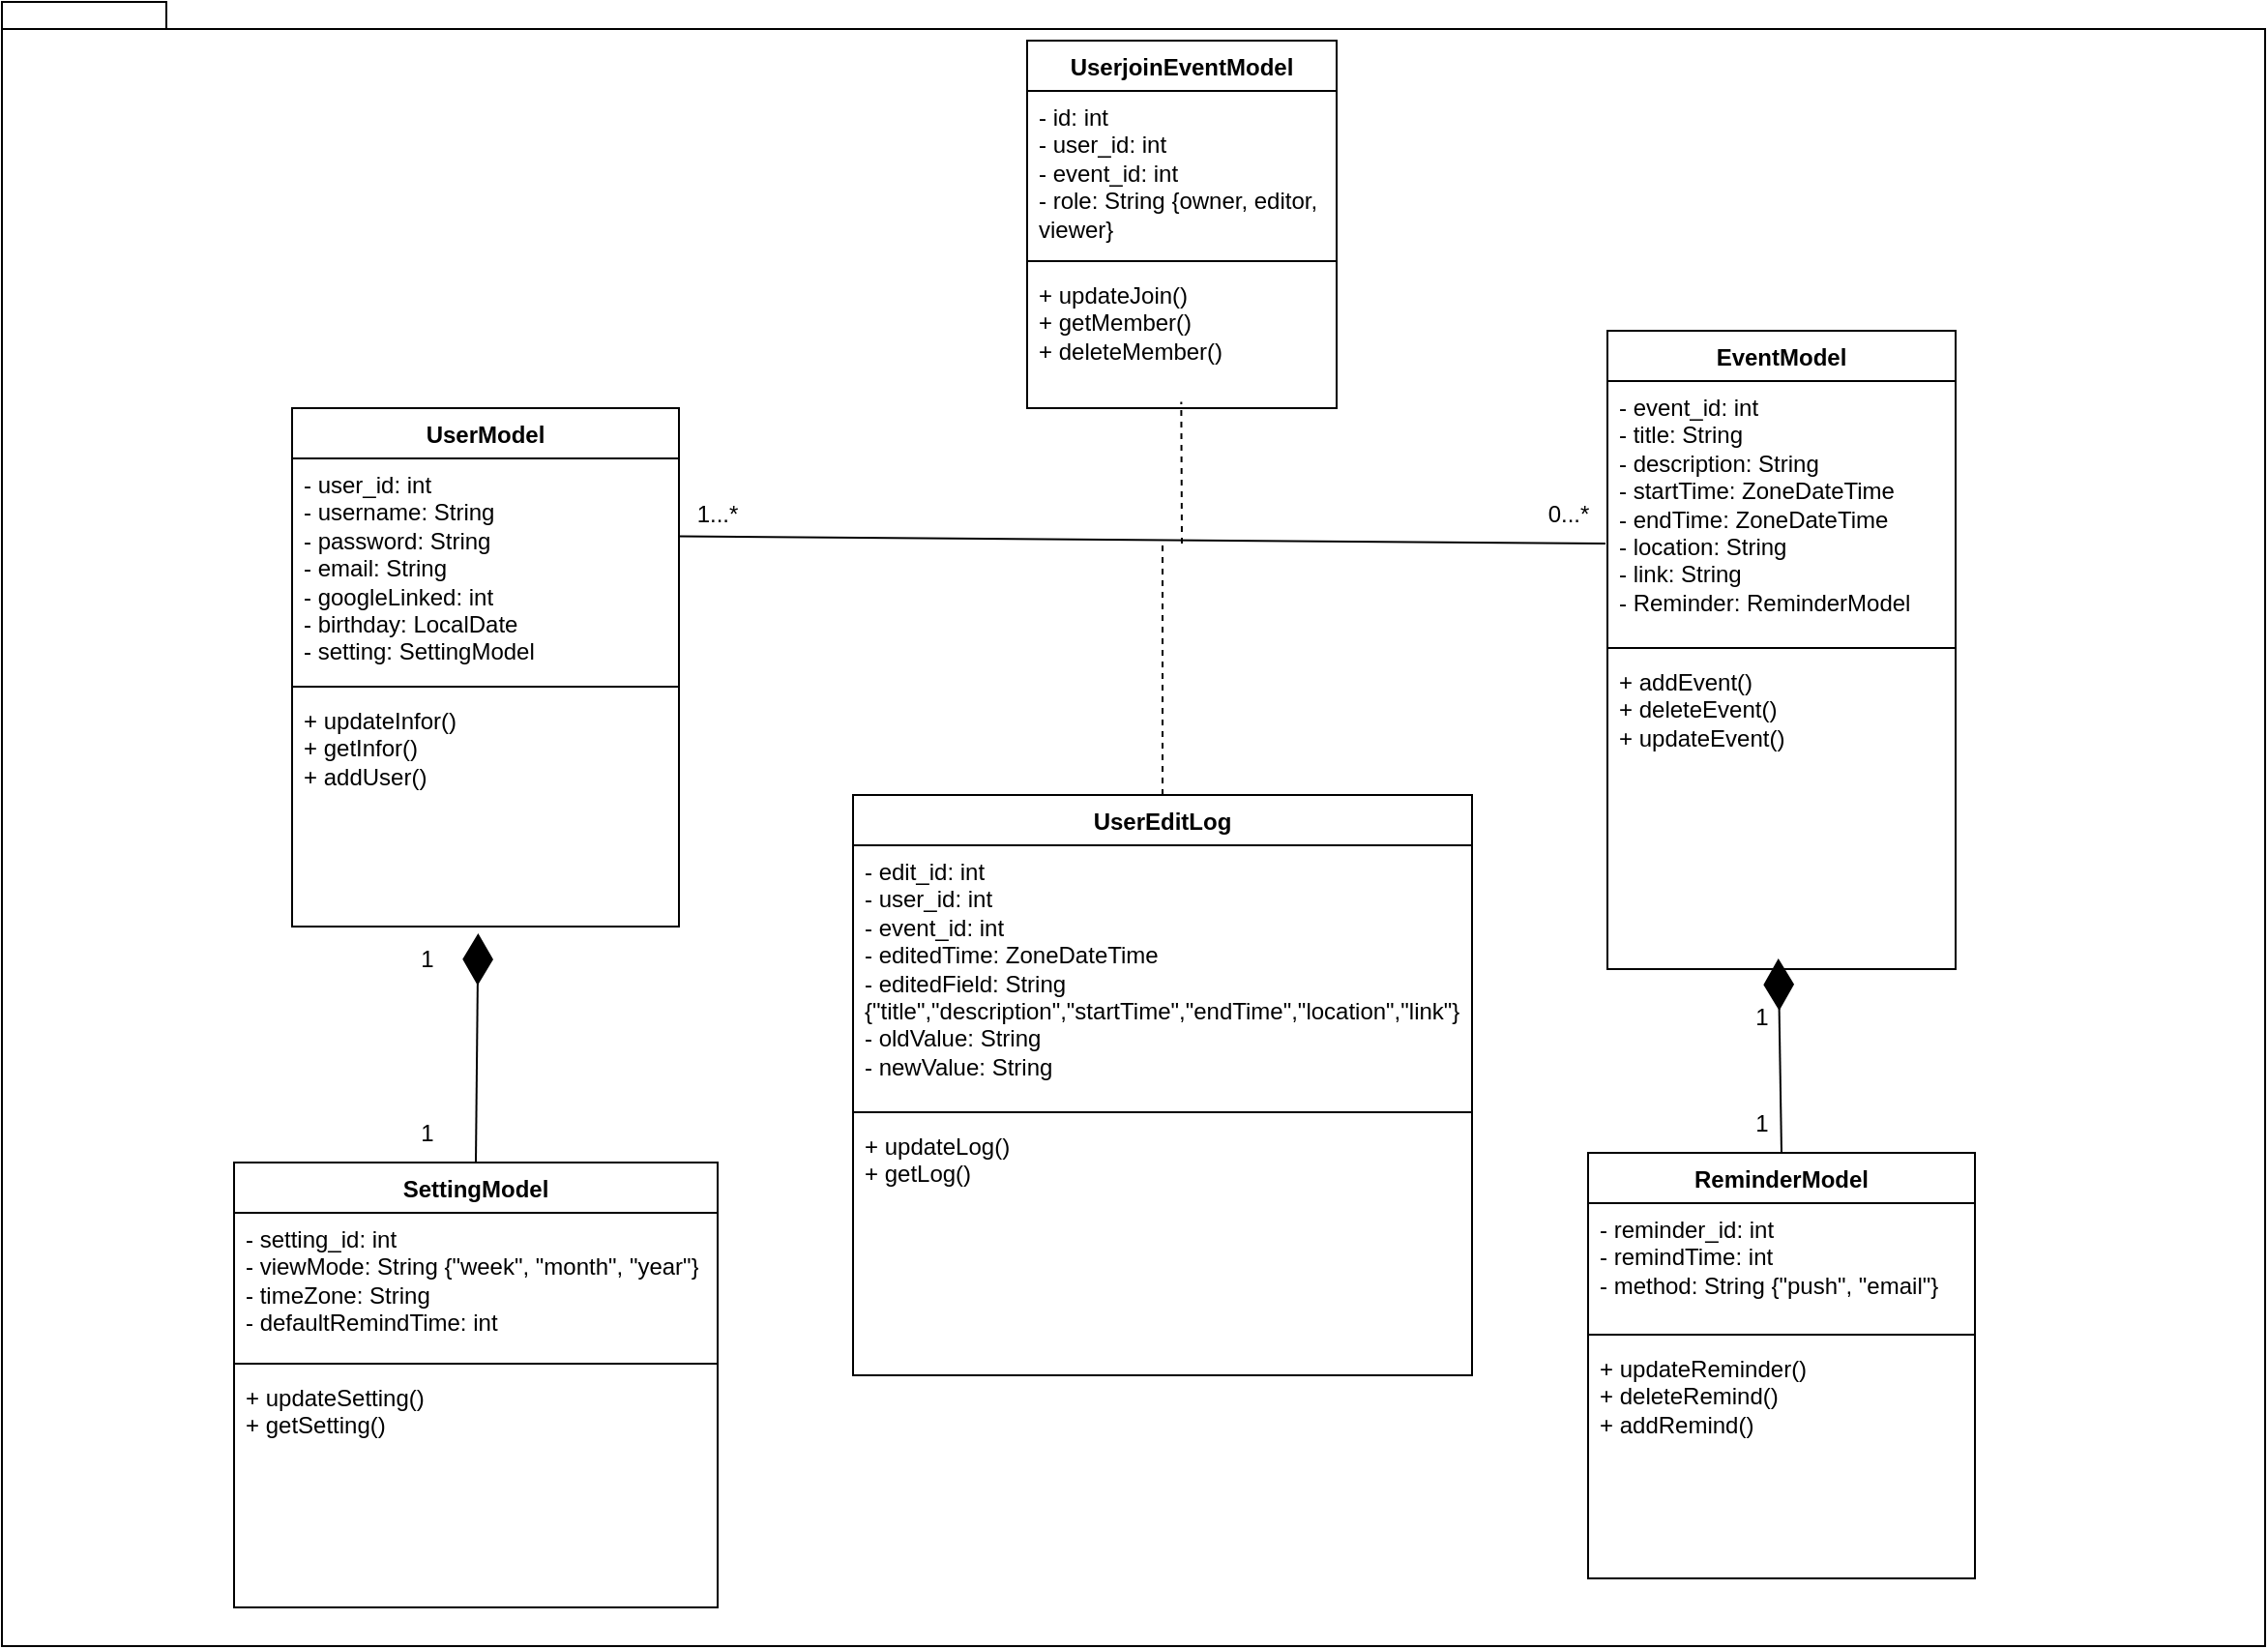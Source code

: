<mxfile version="27.0.9">
  <diagram name="Trang-1" id="HicUJqY4BSNGrv9rqQwd">
    <mxGraphModel dx="1103" dy="568" grid="1" gridSize="10" guides="1" tooltips="1" connect="1" arrows="1" fold="1" page="1" pageScale="1" pageWidth="827" pageHeight="1169" math="0" shadow="0" adaptiveColors="simple">
      <root>
        <mxCell id="0" />
        <mxCell id="1" parent="0" />
        <mxCell id="gEbOzgG66HOt_zcKLP9L-1" value="" style="shape=folder;fontStyle=1;spacingTop=10;tabWidth=40;tabHeight=14;tabPosition=left;html=1;whiteSpace=wrap;" parent="1" vertex="1">
          <mxGeometry x="220" y="150" width="1170" height="850" as="geometry" />
        </mxCell>
        <mxCell id="gEbOzgG66HOt_zcKLP9L-2" value="UserModel" style="swimlane;fontStyle=1;align=center;verticalAlign=top;childLayout=stackLayout;horizontal=1;startSize=26;horizontalStack=0;resizeParent=1;resizeParentMax=0;resizeLast=0;collapsible=1;marginBottom=0;whiteSpace=wrap;html=1;" parent="1" vertex="1">
          <mxGeometry x="370" y="360" width="200" height="268" as="geometry" />
        </mxCell>
        <mxCell id="gEbOzgG66HOt_zcKLP9L-3" value="- user_id: int&lt;div&gt;- username: String&lt;/div&gt;&lt;div&gt;- password: String&lt;/div&gt;&lt;div&gt;- email: String&lt;/div&gt;&lt;div&gt;- googleLinked: int&lt;/div&gt;&lt;div&gt;- birthday: LocalDate&lt;/div&gt;&lt;div&gt;- setting: SettingModel&lt;/div&gt;&lt;div&gt;&lt;br&gt;&lt;/div&gt;&lt;div&gt;&lt;br&gt;&lt;/div&gt;" style="text;strokeColor=none;fillColor=none;align=left;verticalAlign=top;spacingLeft=4;spacingRight=4;overflow=hidden;rotatable=0;points=[[0,0.5],[1,0.5]];portConstraint=eastwest;whiteSpace=wrap;html=1;" parent="gEbOzgG66HOt_zcKLP9L-2" vertex="1">
          <mxGeometry y="26" width="200" height="114" as="geometry" />
        </mxCell>
        <mxCell id="gEbOzgG66HOt_zcKLP9L-4" value="" style="line;strokeWidth=1;fillColor=none;align=left;verticalAlign=middle;spacingTop=-1;spacingLeft=3;spacingRight=3;rotatable=0;labelPosition=right;points=[];portConstraint=eastwest;strokeColor=inherit;" parent="gEbOzgG66HOt_zcKLP9L-2" vertex="1">
          <mxGeometry y="140" width="200" height="8" as="geometry" />
        </mxCell>
        <mxCell id="gEbOzgG66HOt_zcKLP9L-5" value="+ updateInfor()&lt;div&gt;+ getInfor()&lt;/div&gt;&lt;div&gt;+ addUser()&lt;/div&gt;&lt;div&gt;&lt;br&gt;&lt;div&gt;&lt;br&gt;&lt;/div&gt;&lt;div&gt;&lt;br&gt;&lt;/div&gt;&lt;div&gt;&lt;br&gt;&lt;/div&gt;&lt;/div&gt;" style="text;strokeColor=none;fillColor=none;align=left;verticalAlign=top;spacingLeft=4;spacingRight=4;overflow=hidden;rotatable=0;points=[[0,0.5],[1,0.5]];portConstraint=eastwest;whiteSpace=wrap;html=1;" parent="gEbOzgG66HOt_zcKLP9L-2" vertex="1">
          <mxGeometry y="148" width="200" height="120" as="geometry" />
        </mxCell>
        <mxCell id="gEbOzgG66HOt_zcKLP9L-6" value="SettingModel" style="swimlane;fontStyle=1;align=center;verticalAlign=top;childLayout=stackLayout;horizontal=1;startSize=26;horizontalStack=0;resizeParent=1;resizeParentMax=0;resizeLast=0;collapsible=1;marginBottom=0;whiteSpace=wrap;html=1;" parent="1" vertex="1">
          <mxGeometry x="340" y="750" width="250" height="230" as="geometry" />
        </mxCell>
        <mxCell id="gEbOzgG66HOt_zcKLP9L-7" value="&lt;div&gt;- setting_id: int&lt;/div&gt;&lt;div&gt;- viewMode: String {&quot;week&quot;, &quot;month&quot;, &quot;year&quot;}&lt;/div&gt;&lt;div&gt;- timeZone: String&lt;/div&gt;&lt;div&gt;- defaultRemindTime: int&lt;/div&gt;" style="text;strokeColor=none;fillColor=none;align=left;verticalAlign=top;spacingLeft=4;spacingRight=4;overflow=hidden;rotatable=0;points=[[0,0.5],[1,0.5]];portConstraint=eastwest;whiteSpace=wrap;html=1;" parent="gEbOzgG66HOt_zcKLP9L-6" vertex="1">
          <mxGeometry y="26" width="250" height="74" as="geometry" />
        </mxCell>
        <mxCell id="gEbOzgG66HOt_zcKLP9L-8" value="" style="line;strokeWidth=1;fillColor=none;align=left;verticalAlign=middle;spacingTop=-1;spacingLeft=3;spacingRight=3;rotatable=0;labelPosition=right;points=[];portConstraint=eastwest;strokeColor=inherit;" parent="gEbOzgG66HOt_zcKLP9L-6" vertex="1">
          <mxGeometry y="100" width="250" height="8" as="geometry" />
        </mxCell>
        <mxCell id="gEbOzgG66HOt_zcKLP9L-9" value="+ updateSetting()&lt;div&gt;+ getSetting()&lt;/div&gt;" style="text;strokeColor=none;fillColor=none;align=left;verticalAlign=top;spacingLeft=4;spacingRight=4;overflow=hidden;rotatable=0;points=[[0,0.5],[1,0.5]];portConstraint=eastwest;whiteSpace=wrap;html=1;" parent="gEbOzgG66HOt_zcKLP9L-6" vertex="1">
          <mxGeometry y="108" width="250" height="122" as="geometry" />
        </mxCell>
        <mxCell id="gEbOzgG66HOt_zcKLP9L-10" value="EventModel" style="swimlane;fontStyle=1;align=center;verticalAlign=top;childLayout=stackLayout;horizontal=1;startSize=26;horizontalStack=0;resizeParent=1;resizeParentMax=0;resizeLast=0;collapsible=1;marginBottom=0;whiteSpace=wrap;html=1;" parent="1" vertex="1">
          <mxGeometry x="1050" y="320" width="180" height="330" as="geometry" />
        </mxCell>
        <mxCell id="gEbOzgG66HOt_zcKLP9L-11" value="- event_id: int&lt;div&gt;- title: String&lt;/div&gt;&lt;div&gt;- description: String&lt;/div&gt;&lt;div&gt;- startTime: ZoneDateTime&lt;/div&gt;&lt;div&gt;- endTime: ZoneDateTime&lt;/div&gt;&lt;div&gt;- location: String&lt;/div&gt;&lt;div&gt;- link: String&lt;/div&gt;&lt;div&gt;- Reminder: ReminderModel&lt;/div&gt;" style="text;strokeColor=none;fillColor=none;align=left;verticalAlign=top;spacingLeft=4;spacingRight=4;overflow=hidden;rotatable=0;points=[[0,0.5],[1,0.5]];portConstraint=eastwest;whiteSpace=wrap;html=1;" parent="gEbOzgG66HOt_zcKLP9L-10" vertex="1">
          <mxGeometry y="26" width="180" height="134" as="geometry" />
        </mxCell>
        <mxCell id="gEbOzgG66HOt_zcKLP9L-12" value="" style="line;strokeWidth=1;fillColor=none;align=left;verticalAlign=middle;spacingTop=-1;spacingLeft=3;spacingRight=3;rotatable=0;labelPosition=right;points=[];portConstraint=eastwest;strokeColor=inherit;" parent="gEbOzgG66HOt_zcKLP9L-10" vertex="1">
          <mxGeometry y="160" width="180" height="8" as="geometry" />
        </mxCell>
        <mxCell id="gEbOzgG66HOt_zcKLP9L-13" value="&lt;div&gt;+ addEvent()&lt;/div&gt;&lt;div&gt;+ deleteEvent()&lt;/div&gt;&lt;div&gt;+ updateEvent()&lt;/div&gt;" style="text;strokeColor=none;fillColor=none;align=left;verticalAlign=top;spacingLeft=4;spacingRight=4;overflow=hidden;rotatable=0;points=[[0,0.5],[1,0.5]];portConstraint=eastwest;whiteSpace=wrap;html=1;" parent="gEbOzgG66HOt_zcKLP9L-10" vertex="1">
          <mxGeometry y="168" width="180" height="162" as="geometry" />
        </mxCell>
        <mxCell id="gEbOzgG66HOt_zcKLP9L-14" value="ReminderModel" style="swimlane;fontStyle=1;align=center;verticalAlign=top;childLayout=stackLayout;horizontal=1;startSize=26;horizontalStack=0;resizeParent=1;resizeParentMax=0;resizeLast=0;collapsible=1;marginBottom=0;whiteSpace=wrap;html=1;" parent="1" vertex="1">
          <mxGeometry x="1040" y="745" width="200" height="220" as="geometry" />
        </mxCell>
        <mxCell id="gEbOzgG66HOt_zcKLP9L-15" value="- reminder_id: int&lt;div&gt;- remindTime: int&lt;/div&gt;&lt;div&gt;- method: String {&quot;push&quot;, &quot;email&quot;}&lt;/div&gt;&lt;div&gt;&lt;br&gt;&lt;/div&gt;&lt;div&gt;&lt;br&gt;&lt;/div&gt;" style="text;strokeColor=none;fillColor=none;align=left;verticalAlign=top;spacingLeft=4;spacingRight=4;overflow=hidden;rotatable=0;points=[[0,0.5],[1,0.5]];portConstraint=eastwest;whiteSpace=wrap;html=1;" parent="gEbOzgG66HOt_zcKLP9L-14" vertex="1">
          <mxGeometry y="26" width="200" height="64" as="geometry" />
        </mxCell>
        <mxCell id="gEbOzgG66HOt_zcKLP9L-16" value="" style="line;strokeWidth=1;fillColor=none;align=left;verticalAlign=middle;spacingTop=-1;spacingLeft=3;spacingRight=3;rotatable=0;labelPosition=right;points=[];portConstraint=eastwest;strokeColor=inherit;" parent="gEbOzgG66HOt_zcKLP9L-14" vertex="1">
          <mxGeometry y="90" width="200" height="8" as="geometry" />
        </mxCell>
        <mxCell id="gEbOzgG66HOt_zcKLP9L-17" value="+ updateReminder()&lt;div&gt;+ deleteRemind()&lt;/div&gt;&lt;div&gt;+ addRemind()&lt;/div&gt;" style="text;strokeColor=none;fillColor=none;align=left;verticalAlign=top;spacingLeft=4;spacingRight=4;overflow=hidden;rotatable=0;points=[[0,0.5],[1,0.5]];portConstraint=eastwest;whiteSpace=wrap;html=1;" parent="gEbOzgG66HOt_zcKLP9L-14" vertex="1">
          <mxGeometry y="98" width="200" height="122" as="geometry" />
        </mxCell>
        <mxCell id="gEbOzgG66HOt_zcKLP9L-18" value="UserjoinEventModel" style="swimlane;fontStyle=1;align=center;verticalAlign=top;childLayout=stackLayout;horizontal=1;startSize=26;horizontalStack=0;resizeParent=1;resizeParentMax=0;resizeLast=0;collapsible=1;marginBottom=0;whiteSpace=wrap;html=1;" parent="1" vertex="1">
          <mxGeometry x="750" y="170" width="160" height="190" as="geometry" />
        </mxCell>
        <mxCell id="gEbOzgG66HOt_zcKLP9L-19" value="&lt;div&gt;- id: int&lt;/div&gt;&lt;div&gt;- user_id: int&lt;/div&gt;&lt;div&gt;- event_id: int&lt;/div&gt;&lt;div&gt;- role: String {owner, editor, viewer}&lt;/div&gt;" style="text;strokeColor=none;fillColor=none;align=left;verticalAlign=top;spacingLeft=4;spacingRight=4;overflow=hidden;rotatable=0;points=[[0,0.5],[1,0.5]];portConstraint=eastwest;whiteSpace=wrap;html=1;" parent="gEbOzgG66HOt_zcKLP9L-18" vertex="1">
          <mxGeometry y="26" width="160" height="84" as="geometry" />
        </mxCell>
        <mxCell id="gEbOzgG66HOt_zcKLP9L-20" value="" style="line;strokeWidth=1;fillColor=none;align=left;verticalAlign=middle;spacingTop=-1;spacingLeft=3;spacingRight=3;rotatable=0;labelPosition=right;points=[];portConstraint=eastwest;strokeColor=inherit;" parent="gEbOzgG66HOt_zcKLP9L-18" vertex="1">
          <mxGeometry y="110" width="160" height="8" as="geometry" />
        </mxCell>
        <mxCell id="gEbOzgG66HOt_zcKLP9L-21" value="+ updateJoin()&lt;div&gt;+ getMember()&lt;/div&gt;&lt;div&gt;+ deleteMember()&lt;/div&gt;&lt;div&gt;&lt;br&gt;&lt;/div&gt;" style="text;strokeColor=none;fillColor=none;align=left;verticalAlign=top;spacingLeft=4;spacingRight=4;overflow=hidden;rotatable=0;points=[[0,0.5],[1,0.5]];portConstraint=eastwest;whiteSpace=wrap;html=1;" parent="gEbOzgG66HOt_zcKLP9L-18" vertex="1">
          <mxGeometry y="118" width="160" height="72" as="geometry" />
        </mxCell>
        <mxCell id="gEbOzgG66HOt_zcKLP9L-22" value="UserEditLog" style="swimlane;fontStyle=1;align=center;verticalAlign=top;childLayout=stackLayout;horizontal=1;startSize=26;horizontalStack=0;resizeParent=1;resizeParentMax=0;resizeLast=0;collapsible=1;marginBottom=0;whiteSpace=wrap;html=1;" parent="1" vertex="1">
          <mxGeometry x="660" y="560" width="320" height="300" as="geometry" />
        </mxCell>
        <mxCell id="gEbOzgG66HOt_zcKLP9L-23" value="&lt;div&gt;- edit_id: int&lt;/div&gt;&lt;div&gt;- user_id: int&lt;/div&gt;&lt;div&gt;- event_id: int&lt;/div&gt;&lt;div&gt;- editedTime: ZoneDateTime&lt;/div&gt;&lt;div&gt;- editedField: String {&quot;title&quot;,&quot;description&quot;,&quot;startTime&quot;,&quot;endTime&quot;,&quot;location&quot;,&quot;link&quot;}&lt;/div&gt;&lt;div&gt;- oldValue: String&lt;/div&gt;&lt;div&gt;- newValue: String&lt;/div&gt;" style="text;strokeColor=none;fillColor=none;align=left;verticalAlign=top;spacingLeft=4;spacingRight=4;overflow=hidden;rotatable=0;points=[[0,0.5],[1,0.5]];portConstraint=eastwest;whiteSpace=wrap;html=1;" parent="gEbOzgG66HOt_zcKLP9L-22" vertex="1">
          <mxGeometry y="26" width="320" height="134" as="geometry" />
        </mxCell>
        <mxCell id="gEbOzgG66HOt_zcKLP9L-24" value="" style="line;strokeWidth=1;fillColor=none;align=left;verticalAlign=middle;spacingTop=-1;spacingLeft=3;spacingRight=3;rotatable=0;labelPosition=right;points=[];portConstraint=eastwest;strokeColor=inherit;" parent="gEbOzgG66HOt_zcKLP9L-22" vertex="1">
          <mxGeometry y="160" width="320" height="8" as="geometry" />
        </mxCell>
        <mxCell id="gEbOzgG66HOt_zcKLP9L-25" value="+ updateLog()&lt;div&gt;+ getLog()&lt;/div&gt;&lt;div&gt;&lt;br&gt;&lt;/div&gt;" style="text;strokeColor=none;fillColor=none;align=left;verticalAlign=top;spacingLeft=4;spacingRight=4;overflow=hidden;rotatable=0;points=[[0,0.5],[1,0.5]];portConstraint=eastwest;whiteSpace=wrap;html=1;" parent="gEbOzgG66HOt_zcKLP9L-22" vertex="1">
          <mxGeometry y="168" width="320" height="132" as="geometry" />
        </mxCell>
        <mxCell id="gEbOzgG66HOt_zcKLP9L-39" value="" style="endArrow=diamondThin;endFill=1;endSize=24;html=1;rounded=0;exitX=0.5;exitY=0;exitDx=0;exitDy=0;entryX=0.481;entryY=1.029;entryDx=0;entryDy=0;entryPerimeter=0;" parent="1" source="gEbOzgG66HOt_zcKLP9L-6" target="gEbOzgG66HOt_zcKLP9L-5" edge="1">
          <mxGeometry width="160" relative="1" as="geometry">
            <mxPoint x="520" y="820" as="sourcePoint" />
            <mxPoint x="680" y="820" as="targetPoint" />
          </mxGeometry>
        </mxCell>
        <mxCell id="gEbOzgG66HOt_zcKLP9L-40" value="1" style="text;html=1;align=center;verticalAlign=middle;whiteSpace=wrap;rounded=0;" parent="1" vertex="1">
          <mxGeometry x="410" y="630" width="60" height="30" as="geometry" />
        </mxCell>
        <mxCell id="gEbOzgG66HOt_zcKLP9L-42" value="1" style="text;html=1;align=center;verticalAlign=middle;whiteSpace=wrap;rounded=0;" parent="1" vertex="1">
          <mxGeometry x="410" y="720" width="60" height="30" as="geometry" />
        </mxCell>
        <mxCell id="gEbOzgG66HOt_zcKLP9L-44" value="" style="endArrow=diamondThin;endFill=1;endSize=24;html=1;rounded=0;exitX=0.5;exitY=0;exitDx=0;exitDy=0;entryX=0.491;entryY=0.966;entryDx=0;entryDy=0;entryPerimeter=0;" parent="1" source="gEbOzgG66HOt_zcKLP9L-14" target="gEbOzgG66HOt_zcKLP9L-13" edge="1">
          <mxGeometry width="160" relative="1" as="geometry">
            <mxPoint x="1140" y="715" as="sourcePoint" />
            <mxPoint x="1137" y="621" as="targetPoint" />
          </mxGeometry>
        </mxCell>
        <mxCell id="gEbOzgG66HOt_zcKLP9L-46" value="1" style="text;html=1;align=center;verticalAlign=middle;whiteSpace=wrap;rounded=0;" parent="1" vertex="1">
          <mxGeometry x="1100" y="715" width="60" height="30" as="geometry" />
        </mxCell>
        <mxCell id="gEbOzgG66HOt_zcKLP9L-52" value="" style="endArrow=none;html=1;rounded=0;exitX=0.998;exitY=0.408;exitDx=0;exitDy=0;exitPerimeter=0;entryX=-0.008;entryY=0.599;entryDx=0;entryDy=0;entryPerimeter=0;" parent="1" edge="1">
          <mxGeometry width="50" height="50" relative="1" as="geometry">
            <mxPoint x="570.0" y="426.242" as="sourcePoint" />
            <mxPoint x="1048.96" y="429.996" as="targetPoint" />
          </mxGeometry>
        </mxCell>
        <mxCell id="gEbOzgG66HOt_zcKLP9L-54" value="0...*" style="text;html=1;align=center;verticalAlign=middle;whiteSpace=wrap;rounded=0;" parent="1" vertex="1">
          <mxGeometry x="1000" y="400" width="60" height="30" as="geometry" />
        </mxCell>
        <mxCell id="gEbOzgG66HOt_zcKLP9L-55" value="1...*" style="text;html=1;align=center;verticalAlign=middle;whiteSpace=wrap;rounded=0;" parent="1" vertex="1">
          <mxGeometry x="560" y="400" width="60" height="30" as="geometry" />
        </mxCell>
        <mxCell id="gEbOzgG66HOt_zcKLP9L-56" value="" style="endArrow=none;dashed=1;html=1;rounded=0;entryX=0.498;entryY=0.955;entryDx=0;entryDy=0;entryPerimeter=0;" parent="1" target="gEbOzgG66HOt_zcKLP9L-21" edge="1">
          <mxGeometry width="50" height="50" relative="1" as="geometry">
            <mxPoint x="830" y="430" as="sourcePoint" />
            <mxPoint x="860" y="540" as="targetPoint" />
          </mxGeometry>
        </mxCell>
        <mxCell id="gEbOzgG66HOt_zcKLP9L-60" value="" style="endArrow=none;dashed=1;html=1;rounded=0;exitX=0.5;exitY=0;exitDx=0;exitDy=0;" parent="1" source="gEbOzgG66HOt_zcKLP9L-22" edge="1">
          <mxGeometry width="50" height="50" relative="1" as="geometry">
            <mxPoint x="840" y="471" as="sourcePoint" />
            <mxPoint x="820" y="430" as="targetPoint" />
          </mxGeometry>
        </mxCell>
        <mxCell id="gEbOzgG66HOt_zcKLP9L-61" value="1" style="text;html=1;align=center;verticalAlign=middle;whiteSpace=wrap;rounded=0;" parent="1" vertex="1">
          <mxGeometry x="1100" y="660" width="60" height="30" as="geometry" />
        </mxCell>
      </root>
    </mxGraphModel>
  </diagram>
</mxfile>
